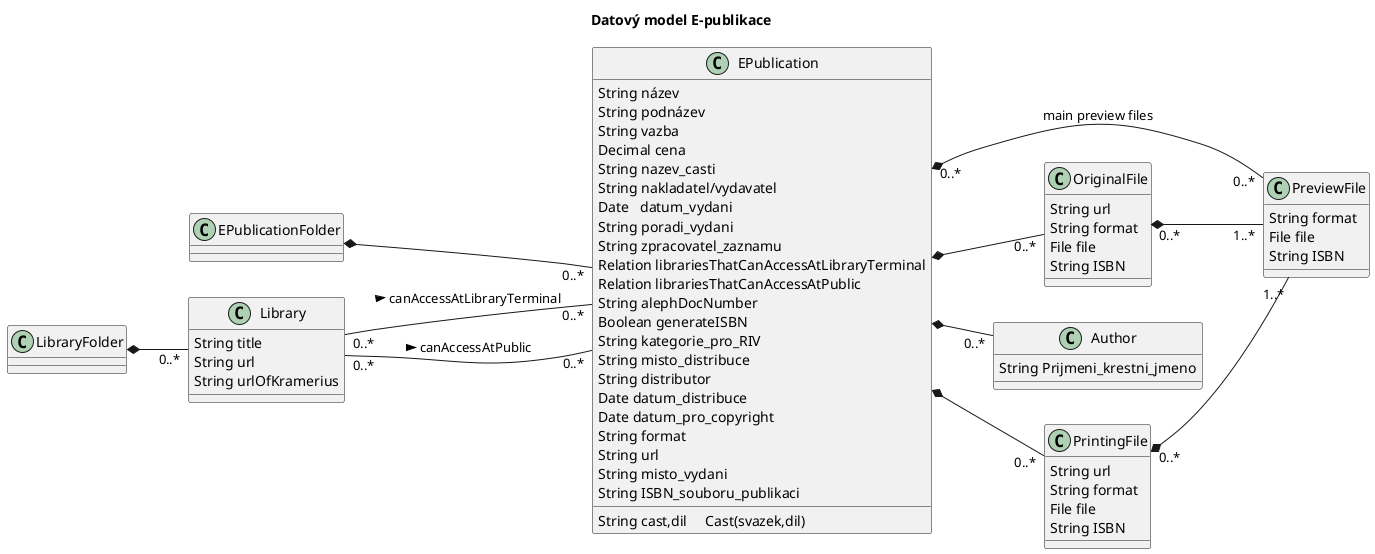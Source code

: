 @startuml
skinparam componentStyle uml2
left to right direction
title Datový model E-publikace

class Library {
      String title
      String url
      String urlOfKramerius
}

class PreviewFile {
      String format
      File file
      String ISBN
}

class OriginalFile {
      String url
      String format
      File file
      String ISBN
}

class Author {
      String Prijmeni_krestni_jmeno
}

class PrintingFile {
      String url
      String format
      File file
      String ISBN
}

class EPublication {
      String název  
      String podnázev
      String vazba 
      Decimal cena 
      String cast,dil     Cast(svazek,dil)
      String nazev_casti
      String nakladatel/vydavatel
      Date   datum_vydani
      String poradi_vydani
      String zpracovatel_zaznamu
      Relation librariesThatCanAccessAtLibraryTerminal
      Relation librariesThatCanAccessAtPublic
      String alephDocNumber
      Boolean generateISBN
      String kategorie_pro_RIV
      String misto_distribuce
      String distributor
      Date datum_distribuce
      Date datum_pro_copyright
      String format
      String url
      String misto_vydani
      String ISBN_souboru_publikaci
}

class EPublicationFolder {
}

class LibraryFolder {
}

Library "0..*" -- "0..*" EPublication: canAccessAtLibraryTerminal >
Library "0..*" -- "0..*" EPublication: canAccessAtPublic >
EPublication *-- "0..*" OriginalFile
EPublication *-- "0..*" PrintingFile
EPublication *-- "0..*" Author
EPublication "0..*" *-- "0..*" PreviewFile: main preview files
OriginalFile "0..*" *-- "1..*" PreviewFile
PrintingFile "0..*" *-- "1..*" PreviewFile
EPublicationFolder *-- "0..*" EPublication
LibraryFolder *-- "0..*" Library

@enduml